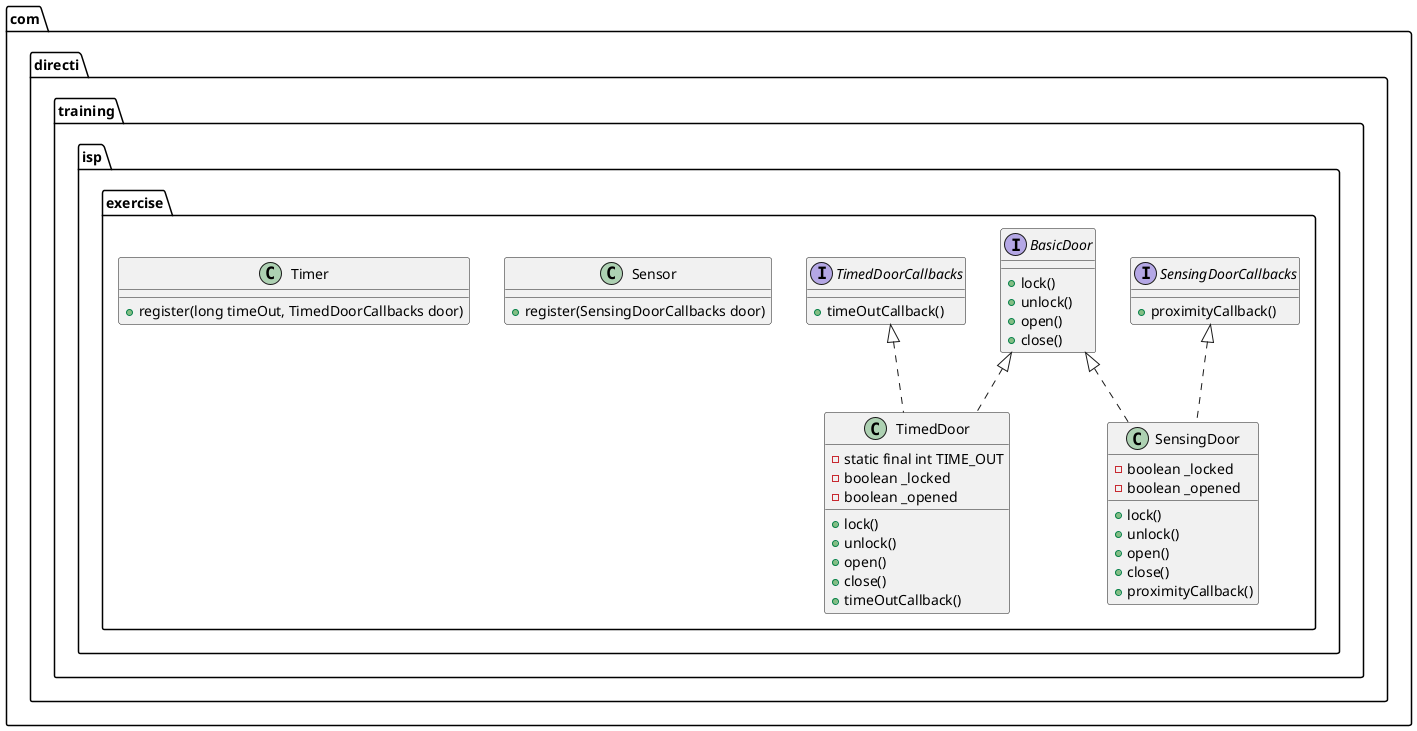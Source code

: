 @startuml Doors
package com.directi.training.isp.exercise {
    
    interface BasicDoor {
        +lock()
        +unlock()
        +open()
        +close()
    }
    
    interface SensingDoorCallbacks {
        +proximityCallback()
    }
    
    interface TimedDoorCallbacks {
        +timeOutCallback()
    }
    
    class SensingDoor implements BasicDoor, SensingDoorCallbacks {
        -boolean _locked
        -boolean _opened
        +lock()
        +unlock()
        +open()
        +close()
        +proximityCallback()
    }
    
    class TimedDoor implements BasicDoor, TimedDoorCallbacks {
        -static final int TIME_OUT
        -boolean _locked
        -boolean _opened
        +lock()
        +unlock()
        +open()
        +close()
        +timeOutCallback()
    }
    
    class Sensor {
        +register(SensingDoorCallbacks door)
    }
    
    class Timer {
        +register(long timeOut, TimedDoorCallbacks door)
    }

}

@enduml
